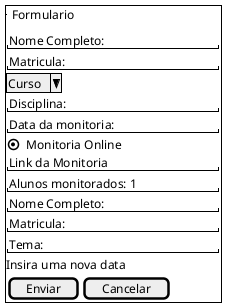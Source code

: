 @startsalt
{+
  {^"Formulario"}
  "Nome Completo:            "
  "Matricula:                "
  ^Curso^
  "Disciplina:               "
  "Data da monitoria:        "
  (X)Monitoria Online
  "Link da Monitoria         "
  "Alunos monitorados: 1     "
  "Nome Completo:            "
  "Matricula:                "
  "Tema:                     "

   Insira uma nova data

  {
    [ Enviar ] | [ Cancelar ]
  }
}
@endsalt
